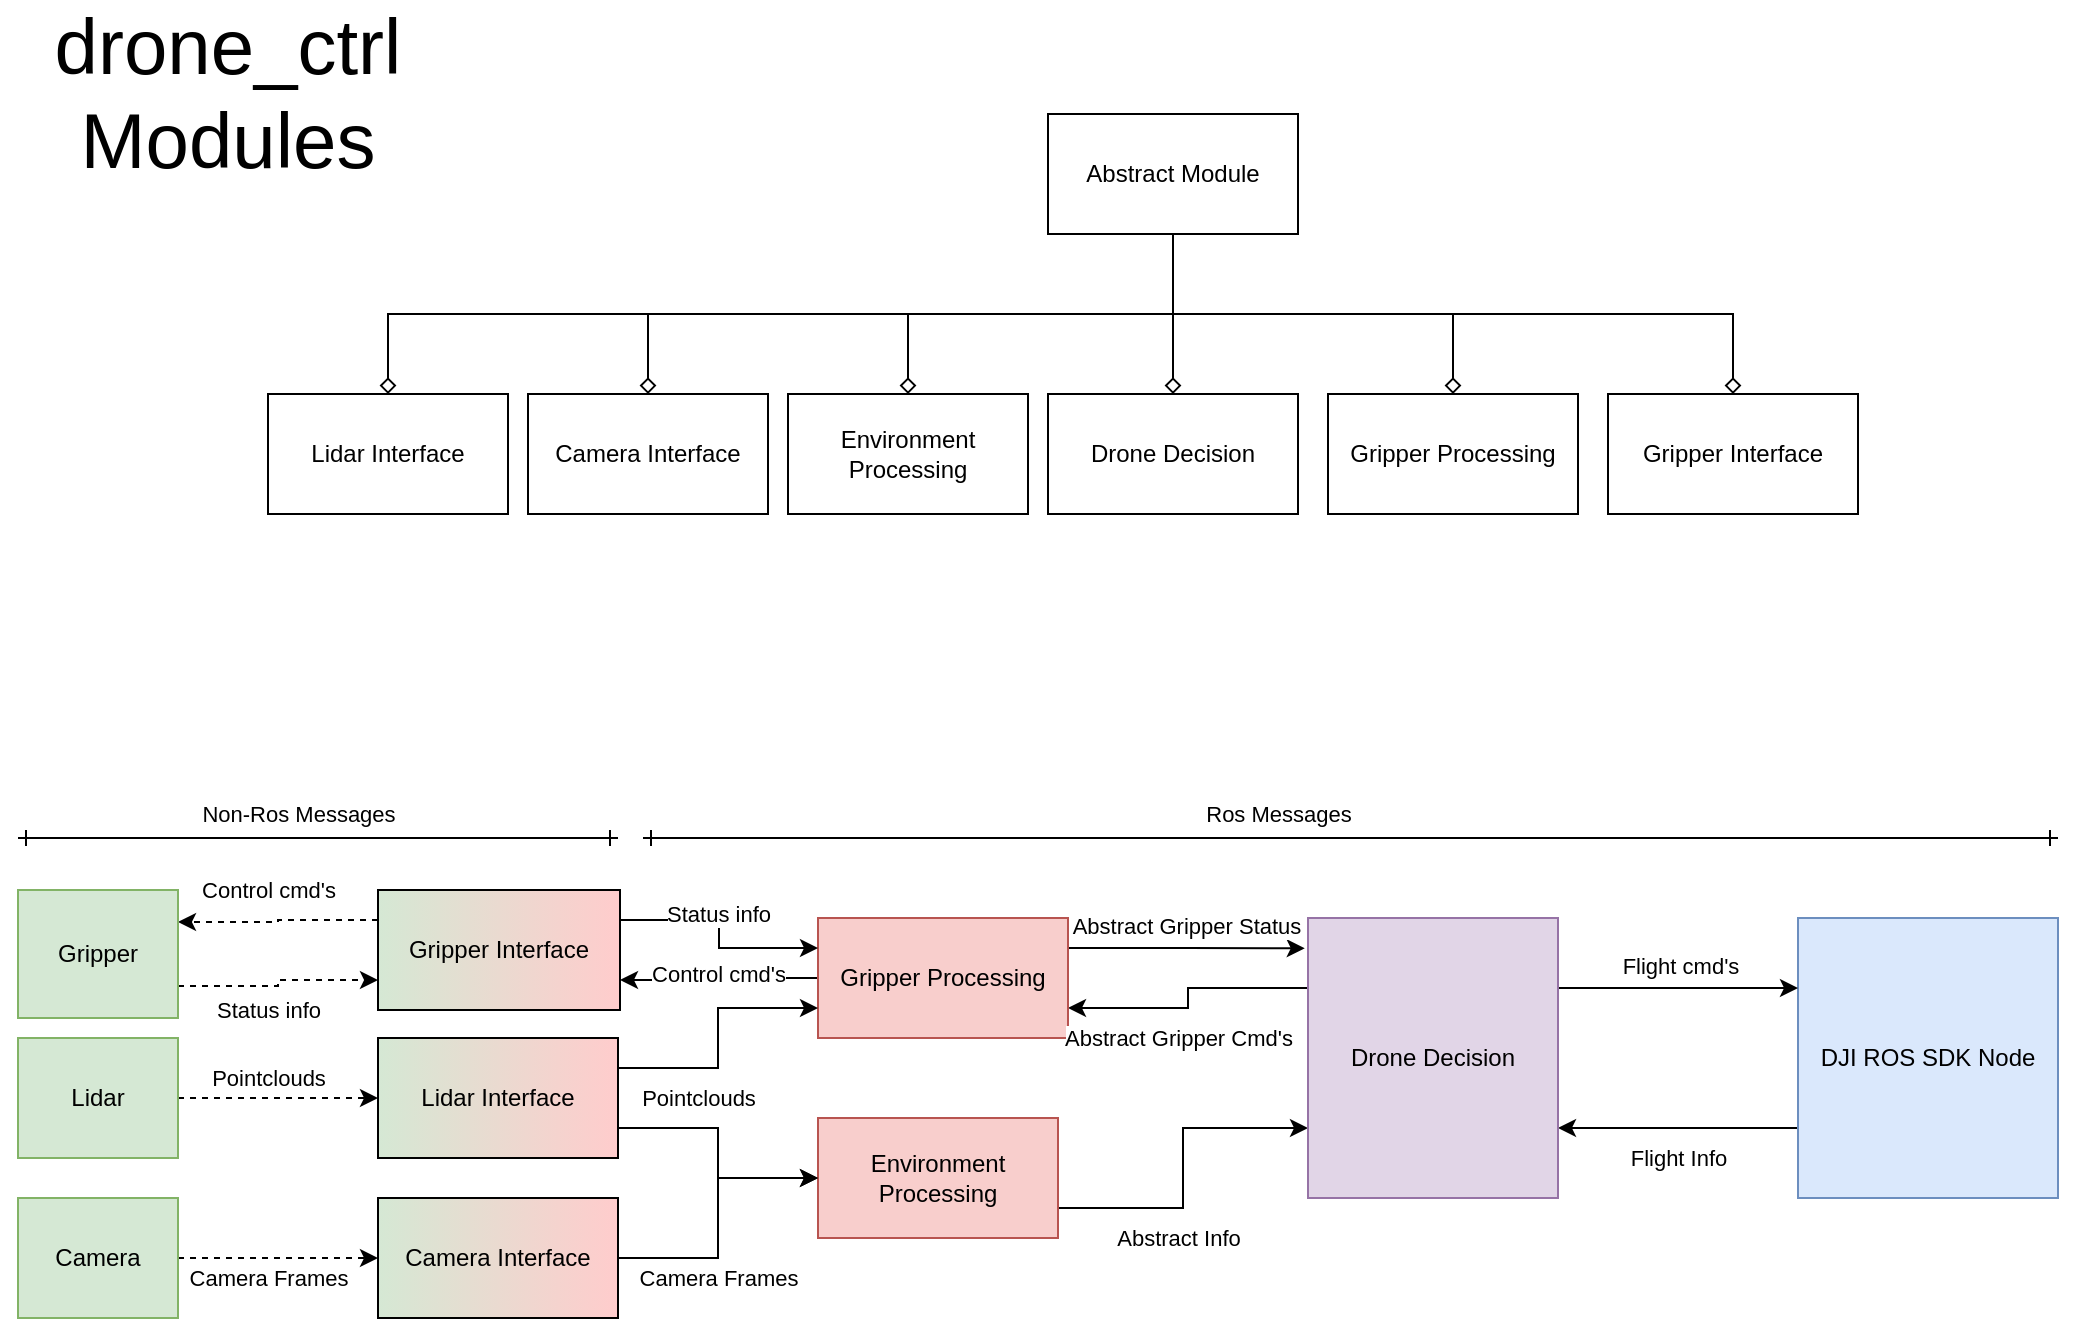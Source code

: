 <mxfile version="14.6.8" type="device"><diagram id="vy_uEo3mR3LBhICbIW6I" name="Page-1"><mxGraphModel dx="2272" dy="819" grid="1" gridSize="10" guides="1" tooltips="1" connect="1" arrows="1" fold="1" page="1" pageScale="1" pageWidth="850" pageHeight="1100" math="0" shadow="0"><root><mxCell id="0"/><mxCell id="1" parent="0"/><mxCell id="Ugy6VeSMwprUL_nJEaPr-15" style="edgeStyle=orthogonalEdgeStyle;rounded=0;orthogonalLoop=1;jettySize=auto;html=1;exitX=0.5;exitY=1;exitDx=0;exitDy=0;entryX=0.5;entryY=0;entryDx=0;entryDy=0;endArrow=diamond;endFill=0;" parent="1" source="Ugy6VeSMwprUL_nJEaPr-11" target="Ugy6VeSMwprUL_nJEaPr-12" edge="1"><mxGeometry relative="1" as="geometry"/></mxCell><mxCell id="Ugy6VeSMwprUL_nJEaPr-33" style="edgeStyle=orthogonalEdgeStyle;rounded=0;orthogonalLoop=1;jettySize=auto;html=1;exitX=0.5;exitY=1;exitDx=0;exitDy=0;entryX=0.5;entryY=0;entryDx=0;entryDy=0;endArrow=diamond;endFill=0;" parent="1" source="Ugy6VeSMwprUL_nJEaPr-11" target="Ugy6VeSMwprUL_nJEaPr-27" edge="1"><mxGeometry relative="1" as="geometry"/></mxCell><mxCell id="Ugy6VeSMwprUL_nJEaPr-34" style="edgeStyle=orthogonalEdgeStyle;rounded=0;orthogonalLoop=1;jettySize=auto;html=1;exitX=0.5;exitY=1;exitDx=0;exitDy=0;entryX=0.5;entryY=0;entryDx=0;entryDy=0;endArrow=diamond;endFill=0;" parent="1" source="Ugy6VeSMwprUL_nJEaPr-11" target="Ugy6VeSMwprUL_nJEaPr-28" edge="1"><mxGeometry relative="1" as="geometry"/></mxCell><mxCell id="Ugy6VeSMwprUL_nJEaPr-35" style="edgeStyle=orthogonalEdgeStyle;rounded=0;orthogonalLoop=1;jettySize=auto;html=1;exitX=0.5;exitY=1;exitDx=0;exitDy=0;endArrow=diamond;endFill=0;" parent="1" source="Ugy6VeSMwprUL_nJEaPr-11" target="Ugy6VeSMwprUL_nJEaPr-29" edge="1"><mxGeometry relative="1" as="geometry"/></mxCell><mxCell id="Ugy6VeSMwprUL_nJEaPr-11" value="Abstract Module" style="rounded=0;whiteSpace=wrap;html=1;" parent="1" vertex="1"><mxGeometry x="295" y="90" width="125" height="60" as="geometry"/></mxCell><mxCell id="Ugy6VeSMwprUL_nJEaPr-12" value="Environment Processing" style="rounded=0;whiteSpace=wrap;html=1;" parent="1" vertex="1"><mxGeometry x="165" y="230" width="120" height="60" as="geometry"/></mxCell><mxCell id="Ugy6VeSMwprUL_nJEaPr-13" value="Drone Decision" style="rounded=0;whiteSpace=wrap;html=1;" parent="1" vertex="1"><mxGeometry x="295" y="230" width="125" height="60" as="geometry"/></mxCell><mxCell id="Ugy6VeSMwprUL_nJEaPr-14" value="Gripper Processing " style="rounded=0;whiteSpace=wrap;html=1;" parent="1" vertex="1"><mxGeometry x="435" y="230" width="125" height="60" as="geometry"/></mxCell><mxCell id="Ugy6VeSMwprUL_nJEaPr-16" style="edgeStyle=orthogonalEdgeStyle;rounded=0;orthogonalLoop=1;jettySize=auto;html=1;exitX=0.5;exitY=1;exitDx=0;exitDy=0;entryX=0.5;entryY=0;entryDx=0;entryDy=0;endArrow=diamond;endFill=0;" parent="1" source="Ugy6VeSMwprUL_nJEaPr-11" target="Ugy6VeSMwprUL_nJEaPr-13" edge="1"><mxGeometry relative="1" as="geometry"><mxPoint x="367.5" y="160" as="sourcePoint"/><mxPoint x="215" y="200" as="targetPoint"/></mxGeometry></mxCell><mxCell id="Ugy6VeSMwprUL_nJEaPr-18" style="edgeStyle=orthogonalEdgeStyle;rounded=0;orthogonalLoop=1;jettySize=auto;html=1;exitX=0.5;exitY=1;exitDx=0;exitDy=0;entryX=0.5;entryY=0;entryDx=0;entryDy=0;endArrow=diamond;endFill=0;" parent="1" source="Ugy6VeSMwprUL_nJEaPr-11" target="Ugy6VeSMwprUL_nJEaPr-14" edge="1"><mxGeometry relative="1" as="geometry"><mxPoint x="377.5" y="170" as="sourcePoint"/><mxPoint x="377.5" y="210" as="targetPoint"/></mxGeometry></mxCell><mxCell id="Ugy6VeSMwprUL_nJEaPr-62" style="edgeStyle=orthogonalEdgeStyle;rounded=0;orthogonalLoop=1;jettySize=auto;html=1;exitX=0;exitY=0.75;exitDx=0;exitDy=0;entryX=1;entryY=0.75;entryDx=0;entryDy=0;startArrow=none;startFill=0;endArrow=classic;endFill=1;" parent="1" source="Ugy6VeSMwprUL_nJEaPr-21" target="Ugy6VeSMwprUL_nJEaPr-37" edge="1"><mxGeometry relative="1" as="geometry"/></mxCell><mxCell id="Ugy6VeSMwprUL_nJEaPr-21" value="&lt;div&gt;DJI ROS SDK Node&lt;/div&gt;" style="rounded=0;whiteSpace=wrap;html=1;fillColor=#dae8fc;strokeColor=#6c8ebf;" parent="1" vertex="1"><mxGeometry x="670" y="492" width="130" height="140" as="geometry"/></mxCell><mxCell id="Ugy6VeSMwprUL_nJEaPr-27" value="&lt;div&gt;Camera Interface&lt;/div&gt;" style="rounded=0;whiteSpace=wrap;html=1;" parent="1" vertex="1"><mxGeometry x="35" y="230" width="120" height="60" as="geometry"/></mxCell><mxCell id="Ugy6VeSMwprUL_nJEaPr-28" value="&lt;div&gt;Lidar Interface&lt;/div&gt;" style="rounded=0;whiteSpace=wrap;html=1;" parent="1" vertex="1"><mxGeometry x="-95" y="230" width="120" height="60" as="geometry"/></mxCell><mxCell id="Ugy6VeSMwprUL_nJEaPr-29" value="Gripper Interface" style="rounded=0;whiteSpace=wrap;html=1;" parent="1" vertex="1"><mxGeometry x="575" y="230" width="125" height="60" as="geometry"/></mxCell><mxCell id="Ugy6VeSMwprUL_nJEaPr-30" value="&lt;div&gt;&lt;font style=&quot;font-size: 39px&quot;&gt;drone_ctrl&lt;/font&gt;&lt;/div&gt;&lt;div&gt;&lt;font style=&quot;font-size: 39px&quot;&gt;Modules&lt;br&gt;&lt;/font&gt;&lt;/div&gt;" style="text;html=1;strokeColor=none;fillColor=none;align=center;verticalAlign=middle;whiteSpace=wrap;rounded=0;" parent="1" vertex="1"><mxGeometry x="-200" y="40" width="170" height="80" as="geometry"/></mxCell><mxCell id="Ugy6VeSMwprUL_nJEaPr-52" style="edgeStyle=orthogonalEdgeStyle;rounded=0;orthogonalLoop=1;jettySize=auto;html=1;exitX=1;exitY=0.75;exitDx=0;exitDy=0;entryX=0;entryY=0.75;entryDx=0;entryDy=0;endArrow=classic;endFill=1;" parent="1" source="Ugy6VeSMwprUL_nJEaPr-36" target="Ugy6VeSMwprUL_nJEaPr-37" edge="1"><mxGeometry relative="1" as="geometry"/></mxCell><mxCell id="Ugy6VeSMwprUL_nJEaPr-36" value="Environment Processing" style="rounded=0;whiteSpace=wrap;html=1;fillColor=#f8cecc;strokeColor=#b85450;" parent="1" vertex="1"><mxGeometry x="180" y="592" width="120" height="60" as="geometry"/></mxCell><mxCell id="Ugy6VeSMwprUL_nJEaPr-60" style="edgeStyle=orthogonalEdgeStyle;rounded=0;orthogonalLoop=1;jettySize=auto;html=1;exitX=0;exitY=0.25;exitDx=0;exitDy=0;entryX=1;entryY=0.75;entryDx=0;entryDy=0;startArrow=none;startFill=0;endArrow=classic;endFill=1;" parent="1" source="Ugy6VeSMwprUL_nJEaPr-37" target="Ugy6VeSMwprUL_nJEaPr-38" edge="1"><mxGeometry relative="1" as="geometry"/></mxCell><mxCell id="Ugy6VeSMwprUL_nJEaPr-61" style="edgeStyle=orthogonalEdgeStyle;rounded=0;orthogonalLoop=1;jettySize=auto;html=1;exitX=1;exitY=0.25;exitDx=0;exitDy=0;entryX=0;entryY=0.25;entryDx=0;entryDy=0;startArrow=none;startFill=0;endArrow=classic;endFill=1;" parent="1" source="Ugy6VeSMwprUL_nJEaPr-37" target="Ugy6VeSMwprUL_nJEaPr-21" edge="1"><mxGeometry relative="1" as="geometry"/></mxCell><mxCell id="Ugy6VeSMwprUL_nJEaPr-80" value="&lt;div&gt;Flight cmd's&lt;/div&gt;" style="edgeLabel;html=1;align=center;verticalAlign=middle;resizable=0;points=[];" parent="Ugy6VeSMwprUL_nJEaPr-61" vertex="1" connectable="0"><mxGeometry x="-0.309" relative="1" as="geometry"><mxPoint x="19" y="-11" as="offset"/></mxGeometry></mxCell><mxCell id="Ugy6VeSMwprUL_nJEaPr-37" value="Drone Decision" style="rounded=0;whiteSpace=wrap;html=1;fillColor=#e1d5e7;strokeColor=#9673a6;" parent="1" vertex="1"><mxGeometry x="425" y="492" width="125" height="140" as="geometry"/></mxCell><mxCell id="Ugy6VeSMwprUL_nJEaPr-59" style="edgeStyle=orthogonalEdgeStyle;rounded=0;orthogonalLoop=1;jettySize=auto;html=1;exitX=1;exitY=0.25;exitDx=0;exitDy=0;entryX=-0.013;entryY=0.108;entryDx=0;entryDy=0;entryPerimeter=0;startArrow=none;startFill=0;endArrow=classic;endFill=1;" parent="1" source="Ugy6VeSMwprUL_nJEaPr-38" target="Ugy6VeSMwprUL_nJEaPr-37" edge="1"><mxGeometry relative="1" as="geometry"/></mxCell><mxCell id="Ugy6VeSMwprUL_nJEaPr-65" value="Abstract Gripper Status" style="edgeLabel;html=1;align=center;verticalAlign=middle;resizable=0;points=[];" parent="Ugy6VeSMwprUL_nJEaPr-59" vertex="1" connectable="0"><mxGeometry x="-0.272" y="5" relative="1" as="geometry"><mxPoint x="16" y="-6" as="offset"/></mxGeometry></mxCell><mxCell id="Ugy6VeSMwprUL_nJEaPr-64" style="edgeStyle=orthogonalEdgeStyle;rounded=0;orthogonalLoop=1;jettySize=auto;html=1;exitX=0;exitY=0.5;exitDx=0;exitDy=0;entryX=1;entryY=0.75;entryDx=0;entryDy=0;startArrow=none;startFill=0;endArrow=classic;endFill=1;" parent="1" source="Ugy6VeSMwprUL_nJEaPr-38" target="Ugy6VeSMwprUL_nJEaPr-41" edge="1"><mxGeometry relative="1" as="geometry"/></mxCell><mxCell id="Ugy6VeSMwprUL_nJEaPr-38" value="Gripper Processing " style="rounded=0;whiteSpace=wrap;html=1;fillColor=#f8cecc;strokeColor=#b85450;" parent="1" vertex="1"><mxGeometry x="180" y="492" width="125" height="60" as="geometry"/></mxCell><mxCell id="Ugy6VeSMwprUL_nJEaPr-51" style="edgeStyle=orthogonalEdgeStyle;rounded=0;orthogonalLoop=1;jettySize=auto;html=1;exitX=1;exitY=0.5;exitDx=0;exitDy=0;entryX=0;entryY=0.5;entryDx=0;entryDy=0;endArrow=classic;endFill=1;" parent="1" source="Ugy6VeSMwprUL_nJEaPr-39" target="Ugy6VeSMwprUL_nJEaPr-36" edge="1"><mxGeometry relative="1" as="geometry"/></mxCell><mxCell id="Ugy6VeSMwprUL_nJEaPr-39" value="&lt;div&gt;Camera Interface&lt;/div&gt;" style="rounded=0;whiteSpace=wrap;html=1;gradientDirection=east;gradientColor=#FFCCCC;fillColor=#D5E8D4;" parent="1" vertex="1"><mxGeometry x="-40" y="632" width="120" height="60" as="geometry"/></mxCell><mxCell id="Ugy6VeSMwprUL_nJEaPr-50" style="edgeStyle=orthogonalEdgeStyle;rounded=0;orthogonalLoop=1;jettySize=auto;html=1;exitX=1;exitY=0.75;exitDx=0;exitDy=0;entryX=0;entryY=0.5;entryDx=0;entryDy=0;endArrow=classic;endFill=1;" parent="1" source="Ugy6VeSMwprUL_nJEaPr-40" target="Ugy6VeSMwprUL_nJEaPr-36" edge="1"><mxGeometry relative="1" as="geometry"/></mxCell><mxCell id="Ugy6VeSMwprUL_nJEaPr-55" style="edgeStyle=orthogonalEdgeStyle;rounded=0;orthogonalLoop=1;jettySize=auto;html=1;exitX=1;exitY=0.25;exitDx=0;exitDy=0;entryX=0;entryY=0.75;entryDx=0;entryDy=0;startArrow=none;startFill=0;endArrow=classic;endFill=1;" parent="1" source="Ugy6VeSMwprUL_nJEaPr-40" target="Ugy6VeSMwprUL_nJEaPr-38" edge="1"><mxGeometry relative="1" as="geometry"/></mxCell><mxCell id="Ugy6VeSMwprUL_nJEaPr-40" value="&lt;div&gt;Lidar Interface&lt;/div&gt;" style="rounded=0;whiteSpace=wrap;html=1;gradientDirection=east;gradientColor=#FFCCCC;fillColor=#D5E8D4;" parent="1" vertex="1"><mxGeometry x="-40" y="552" width="120" height="60" as="geometry"/></mxCell><mxCell id="Ugy6VeSMwprUL_nJEaPr-63" style="edgeStyle=orthogonalEdgeStyle;rounded=0;orthogonalLoop=1;jettySize=auto;html=1;exitX=1;exitY=0.25;exitDx=0;exitDy=0;entryX=0;entryY=0.25;entryDx=0;entryDy=0;startArrow=none;startFill=0;endArrow=classic;endFill=1;" parent="1" source="Ugy6VeSMwprUL_nJEaPr-41" target="Ugy6VeSMwprUL_nJEaPr-38" edge="1"><mxGeometry relative="1" as="geometry"/></mxCell><mxCell id="Ugy6VeSMwprUL_nJEaPr-74" style="edgeStyle=orthogonalEdgeStyle;rounded=0;orthogonalLoop=1;jettySize=auto;html=1;exitX=0;exitY=0.25;exitDx=0;exitDy=0;entryX=1;entryY=0.25;entryDx=0;entryDy=0;startArrow=none;startFill=0;endArrow=classic;endFill=1;dashed=1;" parent="1" source="Ugy6VeSMwprUL_nJEaPr-41" target="Ugy6VeSMwprUL_nJEaPr-70" edge="1"><mxGeometry relative="1" as="geometry"/></mxCell><mxCell id="Ugy6VeSMwprUL_nJEaPr-41" value="Gripper Interface" style="rounded=0;whiteSpace=wrap;html=1;gradientDirection=east;gradientColor=#FFCCCC;fillColor=#D5E8D4;" parent="1" vertex="1"><mxGeometry x="-40" y="478" width="121" height="60" as="geometry"/></mxCell><mxCell id="Ugy6VeSMwprUL_nJEaPr-66" value="Abstract Gripper Cmd's" style="edgeLabel;html=1;align=center;verticalAlign=middle;resizable=0;points=[];" parent="1" vertex="1" connectable="0"><mxGeometry x="360.004" y="552.003" as="geometry"/></mxCell><mxCell id="Ugy6VeSMwprUL_nJEaPr-67" value="&lt;div&gt;Abstract Info&lt;/div&gt;" style="edgeLabel;html=1;align=center;verticalAlign=middle;resizable=0;points=[];" parent="1" vertex="1" connectable="0"><mxGeometry x="360.004" y="652.003" as="geometry"/></mxCell><mxCell id="Ugy6VeSMwprUL_nJEaPr-78" style="edgeStyle=orthogonalEdgeStyle;rounded=0;orthogonalLoop=1;jettySize=auto;html=1;exitX=1;exitY=0.5;exitDx=0;exitDy=0;entryX=0;entryY=0.5;entryDx=0;entryDy=0;startArrow=none;startFill=0;endArrow=classic;endFill=1;dashed=1;" parent="1" source="Ugy6VeSMwprUL_nJEaPr-68" target="Ugy6VeSMwprUL_nJEaPr-39" edge="1"><mxGeometry relative="1" as="geometry"/></mxCell><mxCell id="Ugy6VeSMwprUL_nJEaPr-68" value="&lt;div&gt;Camera &lt;br&gt;&lt;/div&gt;" style="rounded=0;whiteSpace=wrap;html=1;fillColor=#d5e8d4;strokeColor=#82b366;" parent="1" vertex="1"><mxGeometry x="-220" y="632" width="80" height="60" as="geometry"/></mxCell><mxCell id="Ugy6VeSMwprUL_nJEaPr-77" style="edgeStyle=orthogonalEdgeStyle;rounded=0;orthogonalLoop=1;jettySize=auto;html=1;exitX=1;exitY=0.5;exitDx=0;exitDy=0;entryX=0;entryY=0.5;entryDx=0;entryDy=0;startArrow=none;startFill=0;endArrow=classic;endFill=1;dashed=1;" parent="1" source="Ugy6VeSMwprUL_nJEaPr-69" target="Ugy6VeSMwprUL_nJEaPr-40" edge="1"><mxGeometry relative="1" as="geometry"/></mxCell><mxCell id="Ugy6VeSMwprUL_nJEaPr-69" value="Lidar" style="rounded=0;whiteSpace=wrap;html=1;fillColor=#d5e8d4;strokeColor=#82b366;" parent="1" vertex="1"><mxGeometry x="-220" y="552" width="80" height="60" as="geometry"/></mxCell><mxCell id="Ugy6VeSMwprUL_nJEaPr-72" style="edgeStyle=orthogonalEdgeStyle;rounded=0;orthogonalLoop=1;jettySize=auto;html=1;exitX=1;exitY=0.75;exitDx=0;exitDy=0;entryX=0;entryY=0.75;entryDx=0;entryDy=0;startArrow=none;startFill=0;endArrow=classic;endFill=1;dashed=1;" parent="1" source="Ugy6VeSMwprUL_nJEaPr-70" target="Ugy6VeSMwprUL_nJEaPr-41" edge="1"><mxGeometry relative="1" as="geometry"/></mxCell><mxCell id="Ugy6VeSMwprUL_nJEaPr-70" value="Gripper" style="rounded=0;whiteSpace=wrap;html=1;fillColor=#d5e8d4;strokeColor=#82b366;" parent="1" vertex="1"><mxGeometry x="-220" y="478" width="80" height="64" as="geometry"/></mxCell><mxCell id="Ugy6VeSMwprUL_nJEaPr-81" value="Flight Info" style="edgeLabel;html=1;align=center;verticalAlign=middle;resizable=0;points=[];" parent="1" vertex="1" connectable="0"><mxGeometry x="609.996" y="612.0" as="geometry"/></mxCell><mxCell id="Ugy6VeSMwprUL_nJEaPr-82" value="Camera Frames" style="edgeLabel;html=1;align=center;verticalAlign=middle;resizable=0;points=[];" parent="1" vertex="1" connectable="0"><mxGeometry x="130.004" y="672.003" as="geometry"/></mxCell><mxCell id="Ugy6VeSMwprUL_nJEaPr-83" value="Pointclouds" style="edgeLabel;html=1;align=center;verticalAlign=middle;resizable=0;points=[];" parent="1" vertex="1" connectable="0"><mxGeometry x="120.004" y="582.003" as="geometry"/></mxCell><mxCell id="Ugy6VeSMwprUL_nJEaPr-84" value="Pointclouds" style="edgeLabel;html=1;align=center;verticalAlign=middle;resizable=0;points=[];" parent="1" vertex="1" connectable="0"><mxGeometry x="-94.996" y="572.003" as="geometry"/></mxCell><mxCell id="Ugy6VeSMwprUL_nJEaPr-85" value="Non-Ros Messages" style="edgeLabel;html=1;align=center;verticalAlign=middle;resizable=0;points=[];" parent="1" vertex="1" connectable="0"><mxGeometry x="-79.996" y="440.003" as="geometry"/></mxCell><mxCell id="Ugy6VeSMwprUL_nJEaPr-86" value="" style="endArrow=ERone;startArrow=ERone;html=1;startFill=0;endFill=0;" parent="1" edge="1"><mxGeometry width="50" height="50" relative="1" as="geometry"><mxPoint x="80" y="452" as="sourcePoint"/><mxPoint x="-220" y="452" as="targetPoint"/></mxGeometry></mxCell><mxCell id="Ugy6VeSMwprUL_nJEaPr-87" value="Ros Messages" style="edgeLabel;html=1;align=center;verticalAlign=middle;resizable=0;points=[];" parent="1" vertex="1" connectable="0"><mxGeometry x="410.004" y="440.003" as="geometry"/></mxCell><mxCell id="Ugy6VeSMwprUL_nJEaPr-88" value="" style="endArrow=ERone;startArrow=ERone;html=1;startFill=0;endFill=0;" parent="1" edge="1"><mxGeometry width="50" height="50" relative="1" as="geometry"><mxPoint x="800" y="452" as="sourcePoint"/><mxPoint x="92.5" y="452" as="targetPoint"/></mxGeometry></mxCell><mxCell id="Ugy6VeSMwprUL_nJEaPr-89" value="Camera Frames" style="edgeLabel;html=1;align=center;verticalAlign=middle;resizable=0;points=[];" parent="1" vertex="1" connectable="0"><mxGeometry x="-94.996" y="672.003" as="geometry"/></mxCell><mxCell id="Ugy6VeSMwprUL_nJEaPr-90" value="Control cmd's" style="edgeLabel;html=1;align=center;verticalAlign=middle;resizable=0;points=[];" parent="1" vertex="1" connectable="0"><mxGeometry x="-94.996" y="478.003" as="geometry"/></mxCell><mxCell id="Ugy6VeSMwprUL_nJEaPr-91" value="&lt;div&gt;Status info&lt;/div&gt;" style="edgeLabel;html=1;align=center;verticalAlign=middle;resizable=0;points=[];" parent="1" vertex="1" connectable="0"><mxGeometry x="-94.996" y="538.003" as="geometry"/></mxCell><mxCell id="Ugy6VeSMwprUL_nJEaPr-92" value="Control cmd's" style="edgeLabel;html=1;align=center;verticalAlign=middle;resizable=0;points=[];" parent="1" vertex="1" connectable="0"><mxGeometry x="130.004" y="520.003" as="geometry"/></mxCell><mxCell id="Ugy6VeSMwprUL_nJEaPr-93" value="&lt;div&gt;Status info&lt;/div&gt;" style="edgeLabel;html=1;align=center;verticalAlign=middle;resizable=0;points=[];" parent="1" vertex="1" connectable="0"><mxGeometry x="130.004" y="490.003" as="geometry"/></mxCell></root></mxGraphModel></diagram></mxfile>